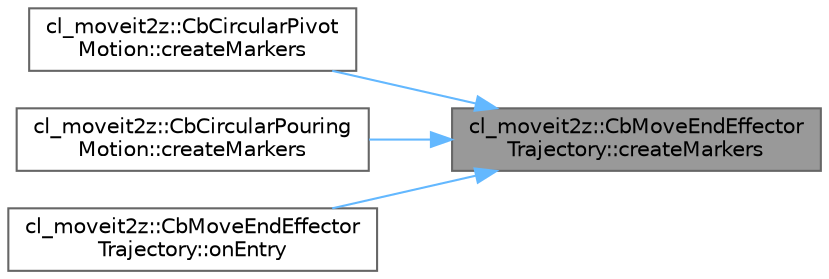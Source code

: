 digraph "cl_moveit2z::CbMoveEndEffectorTrajectory::createMarkers"
{
 // LATEX_PDF_SIZE
  bgcolor="transparent";
  edge [fontname=Helvetica,fontsize=10,labelfontname=Helvetica,labelfontsize=10];
  node [fontname=Helvetica,fontsize=10,shape=box,height=0.2,width=0.4];
  rankdir="RL";
  Node1 [label="cl_moveit2z::CbMoveEndEffector\lTrajectory::createMarkers",height=0.2,width=0.4,color="gray40", fillcolor="grey60", style="filled", fontcolor="black",tooltip=" "];
  Node1 -> Node2 [dir="back",color="steelblue1",style="solid"];
  Node2 [label="cl_moveit2z::CbCircularPivot\lMotion::createMarkers",height=0.2,width=0.4,color="grey40", fillcolor="white", style="filled",URL="$classcl__moveit2z_1_1CbCircularPivotMotion.html#ab32983b8bcb076015397eeaa894b0db7",tooltip=" "];
  Node1 -> Node3 [dir="back",color="steelblue1",style="solid"];
  Node3 [label="cl_moveit2z::CbCircularPouring\lMotion::createMarkers",height=0.2,width=0.4,color="grey40", fillcolor="white", style="filled",URL="$classcl__moveit2z_1_1CbCircularPouringMotion.html#aea6365c20f818f7037bdf5f1505cf9dc",tooltip=" "];
  Node1 -> Node4 [dir="back",color="steelblue1",style="solid"];
  Node4 [label="cl_moveit2z::CbMoveEndEffector\lTrajectory::onEntry",height=0.2,width=0.4,color="grey40", fillcolor="white", style="filled",URL="$classcl__moveit2z_1_1CbMoveEndEffectorTrajectory.html#a9fd96e90f5bac10e611806e37a087378",tooltip=" "];
}
